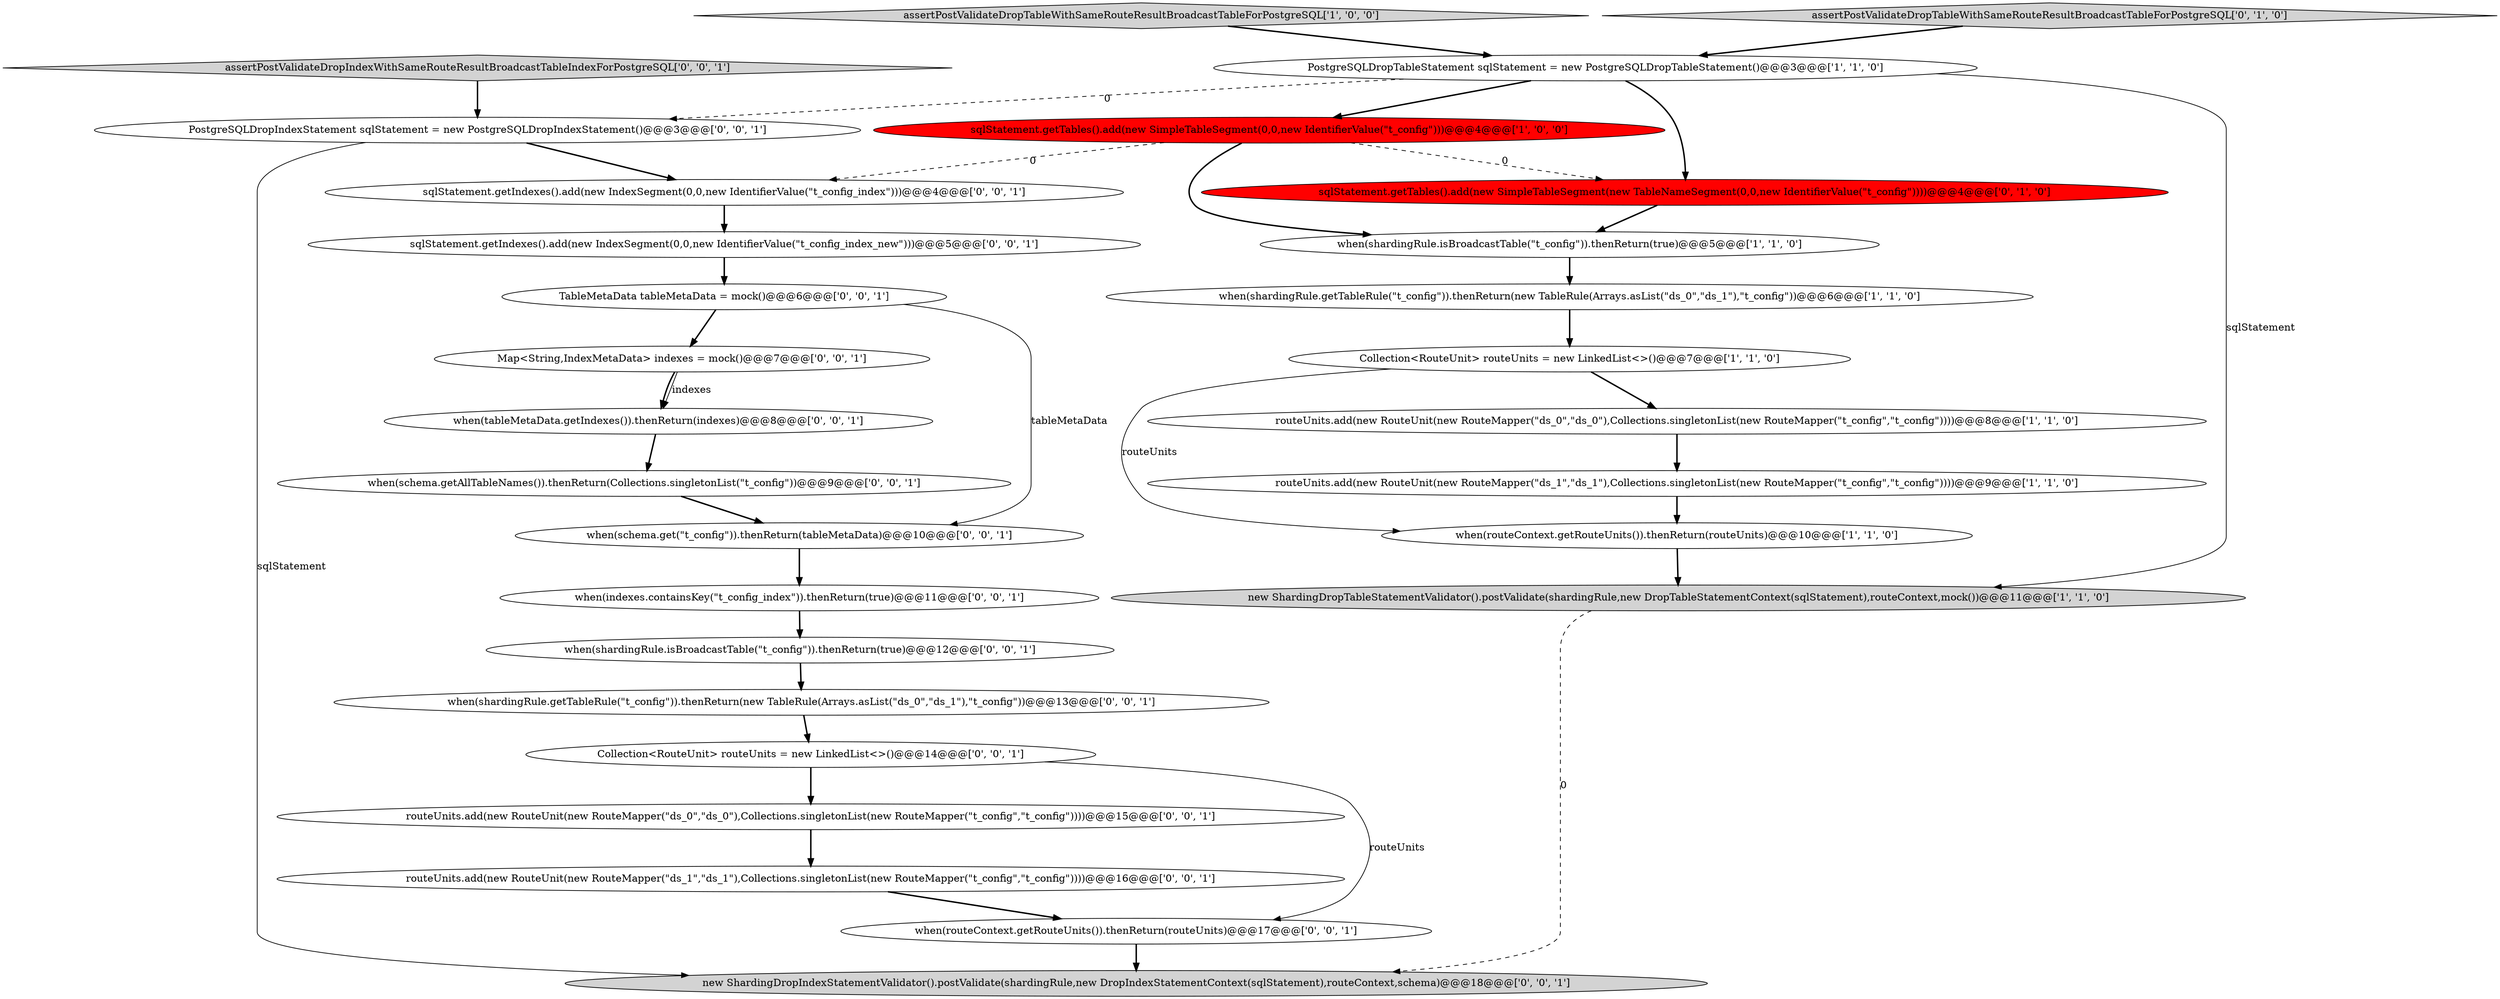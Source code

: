 digraph {
8 [style = filled, label = "routeUnits.add(new RouteUnit(new RouteMapper(\"ds_1\",\"ds_1\"),Collections.singletonList(new RouteMapper(\"t_config\",\"t_config\"))))@@@9@@@['1', '1', '0']", fillcolor = white, shape = ellipse image = "AAA0AAABBB1BBB"];
3 [style = filled, label = "sqlStatement.getTables().add(new SimpleTableSegment(0,0,new IdentifierValue(\"t_config\")))@@@4@@@['1', '0', '0']", fillcolor = red, shape = ellipse image = "AAA1AAABBB1BBB"];
23 [style = filled, label = "Collection<RouteUnit> routeUnits = new LinkedList<>()@@@14@@@['0', '0', '1']", fillcolor = white, shape = ellipse image = "AAA0AAABBB3BBB"];
7 [style = filled, label = "routeUnits.add(new RouteUnit(new RouteMapper(\"ds_0\",\"ds_0\"),Collections.singletonList(new RouteMapper(\"t_config\",\"t_config\"))))@@@8@@@['1', '1', '0']", fillcolor = white, shape = ellipse image = "AAA0AAABBB1BBB"];
24 [style = filled, label = "routeUnits.add(new RouteUnit(new RouteMapper(\"ds_1\",\"ds_1\"),Collections.singletonList(new RouteMapper(\"t_config\",\"t_config\"))))@@@16@@@['0', '0', '1']", fillcolor = white, shape = ellipse image = "AAA0AAABBB3BBB"];
16 [style = filled, label = "PostgreSQLDropIndexStatement sqlStatement = new PostgreSQLDropIndexStatement()@@@3@@@['0', '0', '1']", fillcolor = white, shape = ellipse image = "AAA0AAABBB3BBB"];
4 [style = filled, label = "assertPostValidateDropTableWithSameRouteResultBroadcastTableForPostgreSQL['1', '0', '0']", fillcolor = lightgray, shape = diamond image = "AAA0AAABBB1BBB"];
13 [style = filled, label = "when(shardingRule.isBroadcastTable(\"t_config\")).thenReturn(true)@@@12@@@['0', '0', '1']", fillcolor = white, shape = ellipse image = "AAA0AAABBB3BBB"];
15 [style = filled, label = "when(shardingRule.getTableRule(\"t_config\")).thenReturn(new TableRule(Arrays.asList(\"ds_0\",\"ds_1\"),\"t_config\"))@@@13@@@['0', '0', '1']", fillcolor = white, shape = ellipse image = "AAA0AAABBB3BBB"];
2 [style = filled, label = "when(shardingRule.isBroadcastTable(\"t_config\")).thenReturn(true)@@@5@@@['1', '1', '0']", fillcolor = white, shape = ellipse image = "AAA0AAABBB1BBB"];
22 [style = filled, label = "when(schema.getAllTableNames()).thenReturn(Collections.singletonList(\"t_config\"))@@@9@@@['0', '0', '1']", fillcolor = white, shape = ellipse image = "AAA0AAABBB3BBB"];
0 [style = filled, label = "when(shardingRule.getTableRule(\"t_config\")).thenReturn(new TableRule(Arrays.asList(\"ds_0\",\"ds_1\"),\"t_config\"))@@@6@@@['1', '1', '0']", fillcolor = white, shape = ellipse image = "AAA0AAABBB1BBB"];
11 [style = filled, label = "assertPostValidateDropTableWithSameRouteResultBroadcastTableForPostgreSQL['0', '1', '0']", fillcolor = lightgray, shape = diamond image = "AAA0AAABBB2BBB"];
27 [style = filled, label = "routeUnits.add(new RouteUnit(new RouteMapper(\"ds_0\",\"ds_0\"),Collections.singletonList(new RouteMapper(\"t_config\",\"t_config\"))))@@@15@@@['0', '0', '1']", fillcolor = white, shape = ellipse image = "AAA0AAABBB3BBB"];
12 [style = filled, label = "TableMetaData tableMetaData = mock()@@@6@@@['0', '0', '1']", fillcolor = white, shape = ellipse image = "AAA0AAABBB3BBB"];
25 [style = filled, label = "when(tableMetaData.getIndexes()).thenReturn(indexes)@@@8@@@['0', '0', '1']", fillcolor = white, shape = ellipse image = "AAA0AAABBB3BBB"];
14 [style = filled, label = "sqlStatement.getIndexes().add(new IndexSegment(0,0,new IdentifierValue(\"t_config_index\")))@@@4@@@['0', '0', '1']", fillcolor = white, shape = ellipse image = "AAA0AAABBB3BBB"];
10 [style = filled, label = "sqlStatement.getTables().add(new SimpleTableSegment(new TableNameSegment(0,0,new IdentifierValue(\"t_config\"))))@@@4@@@['0', '1', '0']", fillcolor = red, shape = ellipse image = "AAA1AAABBB2BBB"];
28 [style = filled, label = "assertPostValidateDropIndexWithSameRouteResultBroadcastTableIndexForPostgreSQL['0', '0', '1']", fillcolor = lightgray, shape = diamond image = "AAA0AAABBB3BBB"];
17 [style = filled, label = "new ShardingDropIndexStatementValidator().postValidate(shardingRule,new DropIndexStatementContext(sqlStatement),routeContext,schema)@@@18@@@['0', '0', '1']", fillcolor = lightgray, shape = ellipse image = "AAA0AAABBB3BBB"];
20 [style = filled, label = "Map<String,IndexMetaData> indexes = mock()@@@7@@@['0', '0', '1']", fillcolor = white, shape = ellipse image = "AAA0AAABBB3BBB"];
1 [style = filled, label = "new ShardingDropTableStatementValidator().postValidate(shardingRule,new DropTableStatementContext(sqlStatement),routeContext,mock())@@@11@@@['1', '1', '0']", fillcolor = lightgray, shape = ellipse image = "AAA0AAABBB1BBB"];
26 [style = filled, label = "when(indexes.containsKey(\"t_config_index\")).thenReturn(true)@@@11@@@['0', '0', '1']", fillcolor = white, shape = ellipse image = "AAA0AAABBB3BBB"];
6 [style = filled, label = "PostgreSQLDropTableStatement sqlStatement = new PostgreSQLDropTableStatement()@@@3@@@['1', '1', '0']", fillcolor = white, shape = ellipse image = "AAA0AAABBB1BBB"];
21 [style = filled, label = "when(routeContext.getRouteUnits()).thenReturn(routeUnits)@@@17@@@['0', '0', '1']", fillcolor = white, shape = ellipse image = "AAA0AAABBB3BBB"];
19 [style = filled, label = "sqlStatement.getIndexes().add(new IndexSegment(0,0,new IdentifierValue(\"t_config_index_new\")))@@@5@@@['0', '0', '1']", fillcolor = white, shape = ellipse image = "AAA0AAABBB3BBB"];
5 [style = filled, label = "when(routeContext.getRouteUnits()).thenReturn(routeUnits)@@@10@@@['1', '1', '0']", fillcolor = white, shape = ellipse image = "AAA0AAABBB1BBB"];
9 [style = filled, label = "Collection<RouteUnit> routeUnits = new LinkedList<>()@@@7@@@['1', '1', '0']", fillcolor = white, shape = ellipse image = "AAA0AAABBB1BBB"];
18 [style = filled, label = "when(schema.get(\"t_config\")).thenReturn(tableMetaData)@@@10@@@['0', '0', '1']", fillcolor = white, shape = ellipse image = "AAA0AAABBB3BBB"];
6->3 [style = bold, label=""];
15->23 [style = bold, label=""];
0->9 [style = bold, label=""];
23->27 [style = bold, label=""];
25->22 [style = bold, label=""];
19->12 [style = bold, label=""];
9->5 [style = solid, label="routeUnits"];
4->6 [style = bold, label=""];
11->6 [style = bold, label=""];
18->26 [style = bold, label=""];
12->20 [style = bold, label=""];
14->19 [style = bold, label=""];
9->7 [style = bold, label=""];
7->8 [style = bold, label=""];
20->25 [style = solid, label="indexes"];
20->25 [style = bold, label=""];
28->16 [style = bold, label=""];
16->17 [style = solid, label="sqlStatement"];
26->13 [style = bold, label=""];
6->1 [style = solid, label="sqlStatement"];
5->1 [style = bold, label=""];
2->0 [style = bold, label=""];
22->18 [style = bold, label=""];
6->16 [style = dashed, label="0"];
1->17 [style = dashed, label="0"];
3->2 [style = bold, label=""];
8->5 [style = bold, label=""];
24->21 [style = bold, label=""];
12->18 [style = solid, label="tableMetaData"];
6->10 [style = bold, label=""];
16->14 [style = bold, label=""];
10->2 [style = bold, label=""];
27->24 [style = bold, label=""];
3->10 [style = dashed, label="0"];
13->15 [style = bold, label=""];
3->14 [style = dashed, label="0"];
21->17 [style = bold, label=""];
23->21 [style = solid, label="routeUnits"];
}
